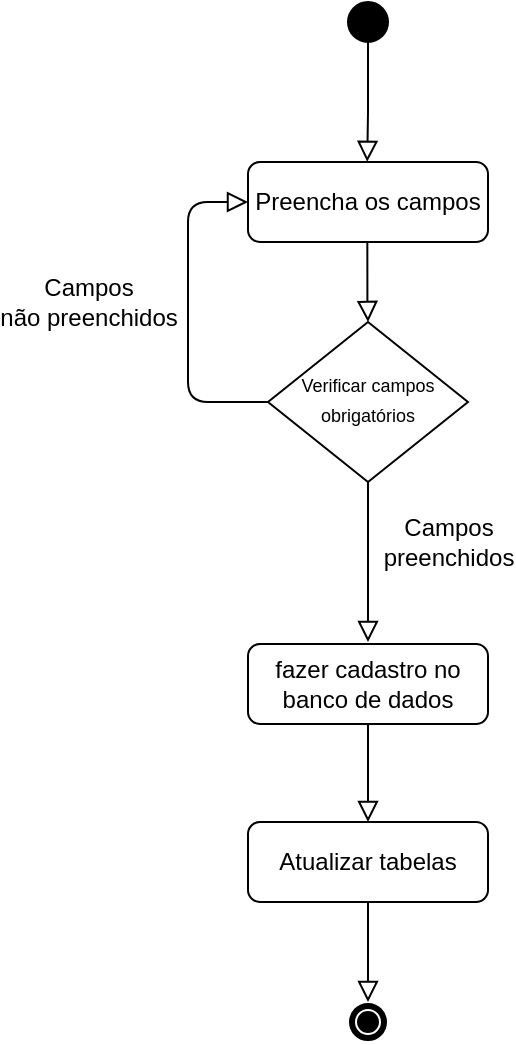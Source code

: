 <mxfile version="12.5.8" type="device"><diagram id="C5RBs43oDa-KdzZeNtuy" name="Page-1"><mxGraphModel dx="1437" dy="750" grid="1" gridSize="10" guides="1" tooltips="1" connect="1" arrows="1" fold="1" page="1" pageScale="1" pageWidth="827" pageHeight="1169" math="0" shadow="0"><root><mxCell id="WIyWlLk6GJQsqaUBKTNV-0"/><mxCell id="WIyWlLk6GJQsqaUBKTNV-1" parent="WIyWlLk6GJQsqaUBKTNV-0"/><mxCell id="6R4bgWeJNMMgkjc7W_8k-0" value="" style="ellipse;shape=doubleEllipse;whiteSpace=wrap;html=1;aspect=fixed;fillColor=#000000;" parent="WIyWlLk6GJQsqaUBKTNV-1" vertex="1"><mxGeometry x="180" y="20" width="20" height="20" as="geometry"/></mxCell><mxCell id="6R4bgWeJNMMgkjc7W_8k-2" value="" style="rounded=0;html=1;jettySize=auto;orthogonalLoop=1;fontSize=11;endArrow=block;endFill=0;endSize=8;strokeWidth=1;shadow=0;labelBackgroundColor=none;edgeStyle=orthogonalEdgeStyle;exitX=0.5;exitY=1;exitDx=0;exitDy=0;" parent="WIyWlLk6GJQsqaUBKTNV-1" source="6R4bgWeJNMMgkjc7W_8k-0" edge="1"><mxGeometry relative="1" as="geometry"><mxPoint x="189.62" y="49.9" as="sourcePoint"/><mxPoint x="189.62" y="99.9" as="targetPoint"/><Array as="points"><mxPoint x="190" y="75"/></Array></mxGeometry></mxCell><mxCell id="AP4HDx73u7yV8rKRnuCP-38" value="Preencha os campos" style="rounded=1;whiteSpace=wrap;html=1;fontSize=12;glass=0;strokeWidth=1;shadow=0;" vertex="1" parent="WIyWlLk6GJQsqaUBKTNV-1"><mxGeometry x="130.0" y="100" width="120" height="40" as="geometry"/></mxCell><mxCell id="AP4HDx73u7yV8rKRnuCP-40" value="&lt;font style=&quot;font-size: 9px&quot;&gt;Verificar campos obrigatórios&lt;/font&gt;" style="rhombus;whiteSpace=wrap;html=1;shadow=0;fontFamily=Helvetica;fontSize=12;align=center;strokeWidth=1;spacing=6;spacingTop=-4;" vertex="1" parent="WIyWlLk6GJQsqaUBKTNV-1"><mxGeometry x="140.0" y="180" width="100" height="80" as="geometry"/></mxCell><mxCell id="AP4HDx73u7yV8rKRnuCP-41" value="" style="rounded=0;html=1;jettySize=auto;orthogonalLoop=1;fontSize=11;endArrow=block;endFill=0;endSize=8;strokeWidth=1;shadow=0;labelBackgroundColor=none;edgeStyle=orthogonalEdgeStyle;exitX=0.5;exitY=1;exitDx=0;exitDy=0;entryX=0.5;entryY=0;entryDx=0;entryDy=0;" edge="1" parent="WIyWlLk6GJQsqaUBKTNV-1" target="AP4HDx73u7yV8rKRnuCP-40"><mxGeometry relative="1" as="geometry"><mxPoint x="189.669" y="139.982" as="sourcePoint"/><mxPoint x="189.669" y="199.982" as="targetPoint"/><Array as="points"><mxPoint x="190" y="169"/></Array></mxGeometry></mxCell><mxCell id="AP4HDx73u7yV8rKRnuCP-42" value="" style="endArrow=block;html=1;exitX=0.5;exitY=1;exitDx=0;exitDy=0;endFill=0;endSize=8;" edge="1" parent="WIyWlLk6GJQsqaUBKTNV-1" source="AP4HDx73u7yV8rKRnuCP-40"><mxGeometry width="50" height="50" relative="1" as="geometry"><mxPoint x="190" y="274" as="sourcePoint"/><mxPoint x="190" y="340" as="targetPoint"/></mxGeometry></mxCell><mxCell id="AP4HDx73u7yV8rKRnuCP-43" value="" style="endArrow=block;html=1;exitX=0;exitY=0.5;exitDx=0;exitDy=0;entryX=0;entryY=0.5;entryDx=0;entryDy=0;endFill=0;endSize=8;" edge="1" parent="WIyWlLk6GJQsqaUBKTNV-1" source="AP4HDx73u7yV8rKRnuCP-40" target="AP4HDx73u7yV8rKRnuCP-38"><mxGeometry width="50" height="50" relative="1" as="geometry"><mxPoint x="100" y="220" as="sourcePoint"/><mxPoint x="50" y="170" as="targetPoint"/><Array as="points"><mxPoint x="100" y="220"/><mxPoint x="100" y="170"/><mxPoint x="100" y="120"/></Array></mxGeometry></mxCell><mxCell id="AP4HDx73u7yV8rKRnuCP-44" value="Campos &lt;br&gt;não preenchidos" style="text;html=1;align=center;verticalAlign=middle;resizable=0;points=[];labelBackgroundColor=#ffffff;" vertex="1" connectable="0" parent="AP4HDx73u7yV8rKRnuCP-43"><mxGeometry x="-0.055" relative="1" as="geometry"><mxPoint x="-50" y="-10" as="offset"/></mxGeometry></mxCell><mxCell id="AP4HDx73u7yV8rKRnuCP-45" value="Campos &lt;br&gt;preenchidos" style="text;html=1;align=center;verticalAlign=middle;resizable=0;points=[];labelBackgroundColor=#ffffff;" vertex="1" connectable="0" parent="AP4HDx73u7yV8rKRnuCP-43"><mxGeometry x="-0.055" relative="1" as="geometry"><mxPoint x="130" y="110.48" as="offset"/></mxGeometry></mxCell><mxCell id="AP4HDx73u7yV8rKRnuCP-47" value="fazer cadastro no banco de dados" style="rounded=1;whiteSpace=wrap;html=1;fontSize=12;glass=0;strokeWidth=1;shadow=0;" vertex="1" parent="WIyWlLk6GJQsqaUBKTNV-1"><mxGeometry x="130.0" y="341" width="120" height="40" as="geometry"/></mxCell><mxCell id="AP4HDx73u7yV8rKRnuCP-49" value="Atualizar tabelas" style="rounded=1;whiteSpace=wrap;html=1;fontSize=12;glass=0;strokeWidth=1;shadow=0;" vertex="1" parent="WIyWlLk6GJQsqaUBKTNV-1"><mxGeometry x="130.0" y="430" width="120" height="40" as="geometry"/></mxCell><mxCell id="AP4HDx73u7yV8rKRnuCP-50" value="" style="endArrow=block;html=1;exitX=0.5;exitY=1;exitDx=0;exitDy=0;entryX=0.5;entryY=0;entryDx=0;entryDy=0;endFill=0;endSize=8;" edge="1" parent="WIyWlLk6GJQsqaUBKTNV-1" source="AP4HDx73u7yV8rKRnuCP-47" target="AP4HDx73u7yV8rKRnuCP-49"><mxGeometry width="50" height="50" relative="1" as="geometry"><mxPoint x="190" y="389.5" as="sourcePoint"/><mxPoint x="180" y="430" as="targetPoint"/></mxGeometry></mxCell><mxCell id="AP4HDx73u7yV8rKRnuCP-52" value="" style="ellipse;shape=doubleEllipse;whiteSpace=wrap;html=1;aspect=fixed;fillColor=#000000;strokeColor=#FFFFFF;" vertex="1" parent="WIyWlLk6GJQsqaUBKTNV-1"><mxGeometry x="180.0" y="520" width="20" height="20" as="geometry"/></mxCell><mxCell id="AP4HDx73u7yV8rKRnuCP-53" value="" style="endArrow=block;html=1;exitX=0.5;exitY=1;exitDx=0;exitDy=0;entryX=0.5;entryY=0;entryDx=0;entryDy=0;endFill=0;endSize=8;" edge="1" parent="WIyWlLk6GJQsqaUBKTNV-1" source="AP4HDx73u7yV8rKRnuCP-49" target="AP4HDx73u7yV8rKRnuCP-52"><mxGeometry width="50" height="50" relative="1" as="geometry"><mxPoint x="210" y="531.5" as="sourcePoint"/><mxPoint x="210" y="620.0" as="targetPoint"/></mxGeometry></mxCell></root></mxGraphModel></diagram></mxfile>